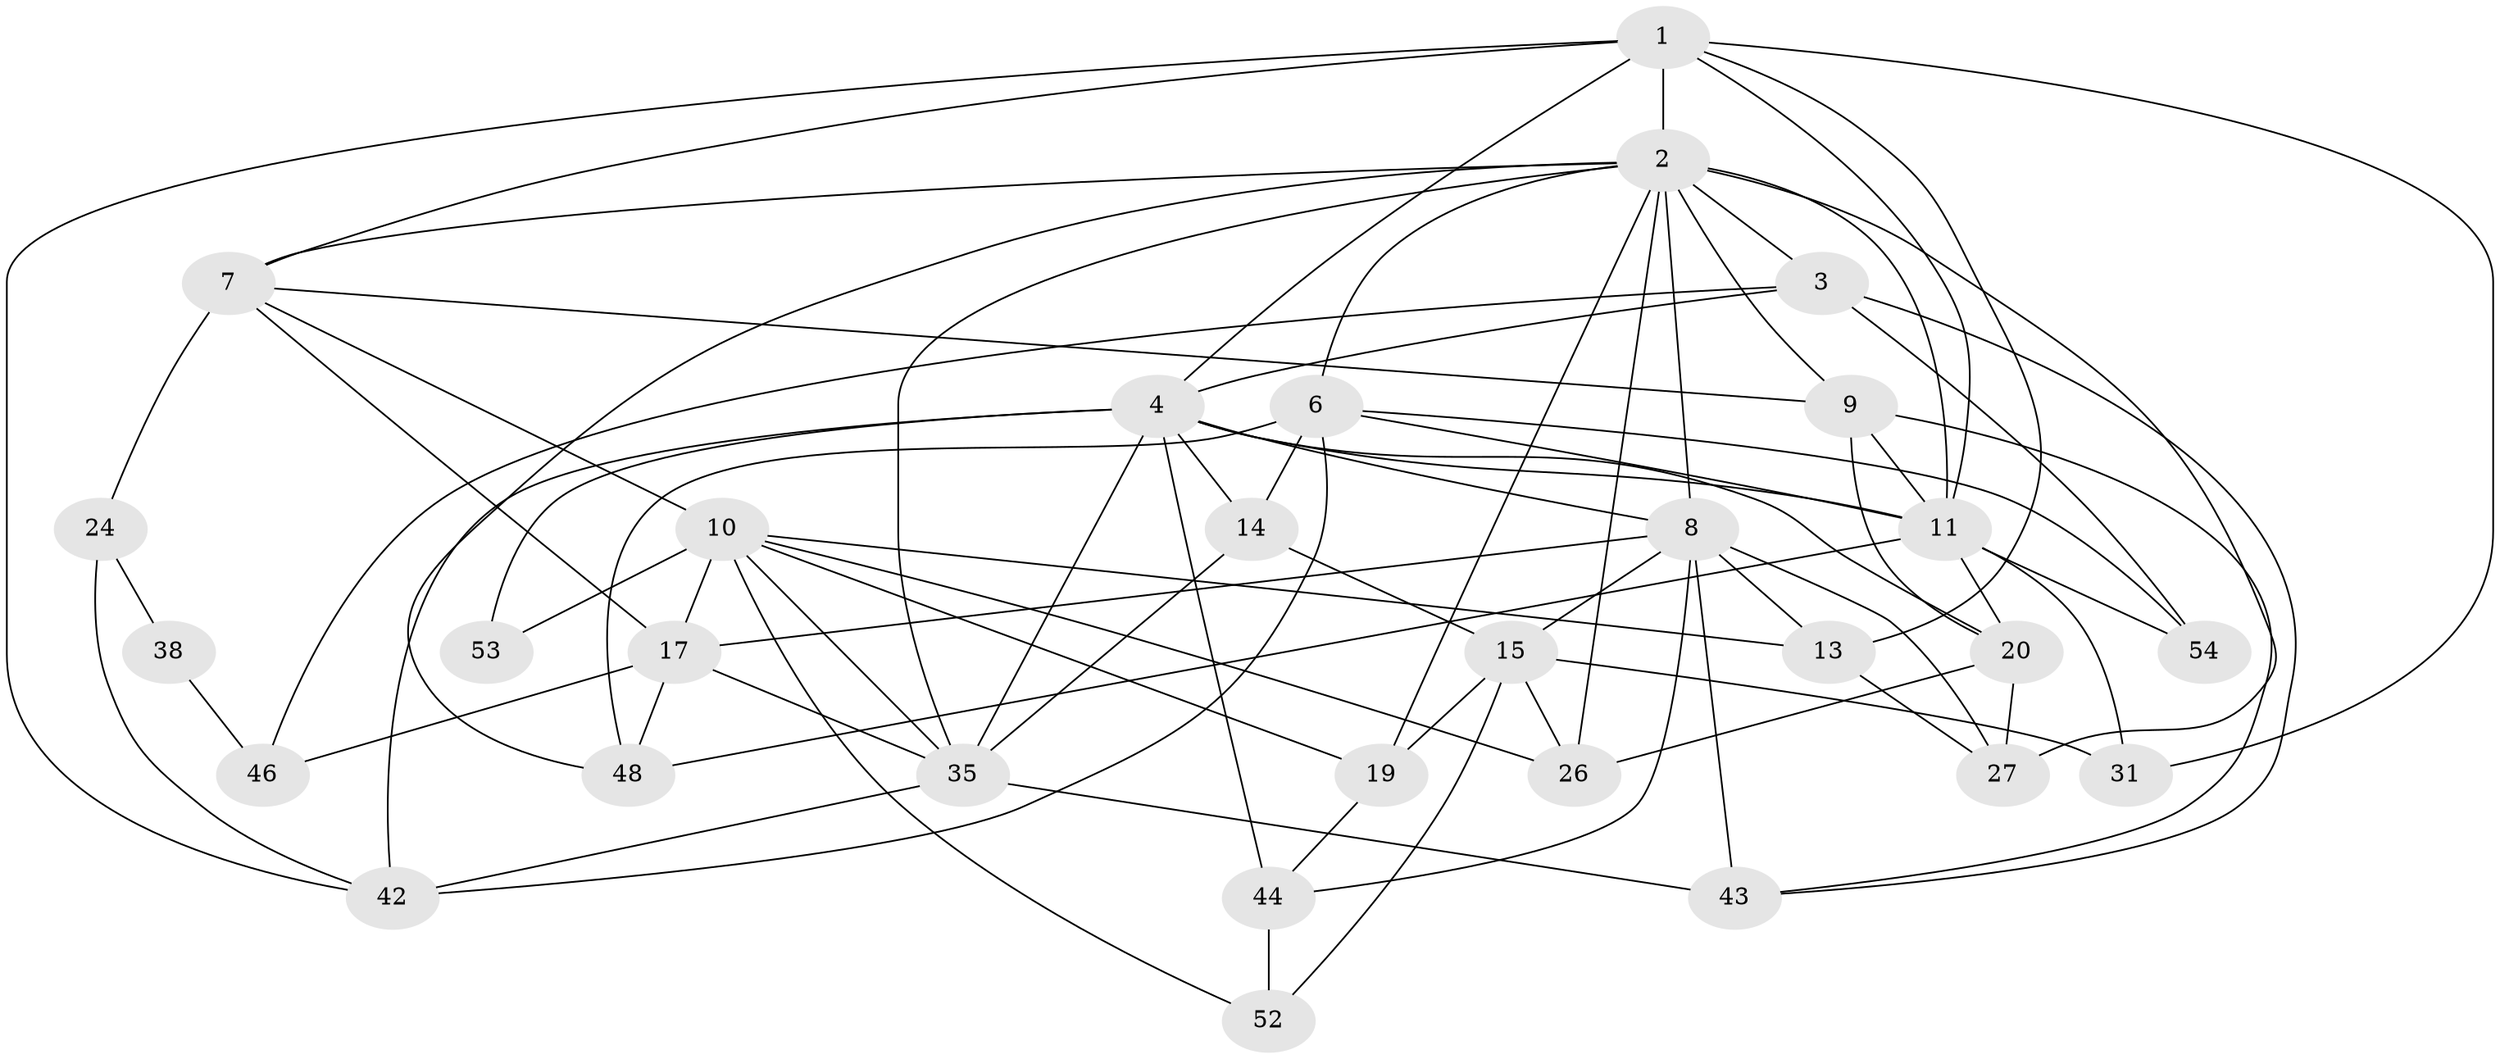 // original degree distribution, {4: 0.36065573770491804, 7: 0.01639344262295082, 5: 0.18032786885245902, 6: 0.08196721311475409, 3: 0.22950819672131148, 8: 0.01639344262295082, 2: 0.11475409836065574}
// Generated by graph-tools (version 1.1) at 2025/14/03/09/25 04:14:48]
// undirected, 30 vertices, 78 edges
graph export_dot {
graph [start="1"]
  node [color=gray90,style=filled];
  1 [super="+45"];
  2 [super="+16+59"];
  3 [super="+51"];
  4 [super="+61+5+34+23"];
  6 [super="+21+25"];
  7 [super="+12"];
  8 [super="+55"];
  9 [super="+33"];
  10 [super="+30+18+56"];
  11 [super="+41+28"];
  13;
  14;
  15;
  17 [super="+22"];
  19 [super="+32"];
  20;
  24;
  26 [super="+47"];
  27 [super="+39"];
  31;
  35 [super="+57+36"];
  38;
  42;
  43 [super="+50"];
  44;
  46;
  48;
  52;
  53;
  54;
  1 -- 4;
  1 -- 7;
  1 -- 42;
  1 -- 13;
  1 -- 31;
  1 -- 11;
  1 -- 2;
  2 -- 27 [weight=2];
  2 -- 11 [weight=2];
  2 -- 3;
  2 -- 6;
  2 -- 7;
  2 -- 8;
  2 -- 48;
  2 -- 19;
  2 -- 9;
  2 -- 35;
  2 -- 26;
  3 -- 54;
  3 -- 46 [weight=2];
  3 -- 43;
  3 -- 4;
  4 -- 20;
  4 -- 42;
  4 -- 53;
  4 -- 44 [weight=2];
  4 -- 8;
  4 -- 35;
  4 -- 14;
  4 -- 11;
  6 -- 42;
  6 -- 48;
  6 -- 14;
  6 -- 54;
  6 -- 11;
  7 -- 17;
  7 -- 24;
  7 -- 10;
  7 -- 9;
  8 -- 44;
  8 -- 15;
  8 -- 17;
  8 -- 27;
  8 -- 43;
  8 -- 13;
  9 -- 20 [weight=2];
  9 -- 43;
  9 -- 11;
  10 -- 53 [weight=2];
  10 -- 26;
  10 -- 19;
  10 -- 17 [weight=2];
  10 -- 52;
  10 -- 13;
  10 -- 35;
  11 -- 54 [weight=2];
  11 -- 48;
  11 -- 20;
  11 -- 31;
  13 -- 27;
  14 -- 15;
  14 -- 35;
  15 -- 31;
  15 -- 52;
  15 -- 19;
  15 -- 26;
  17 -- 46;
  17 -- 48;
  17 -- 35;
  19 -- 44;
  20 -- 26;
  20 -- 27;
  24 -- 42;
  24 -- 38;
  35 -- 43 [weight=2];
  35 -- 42;
  38 -- 46;
  44 -- 52;
}
